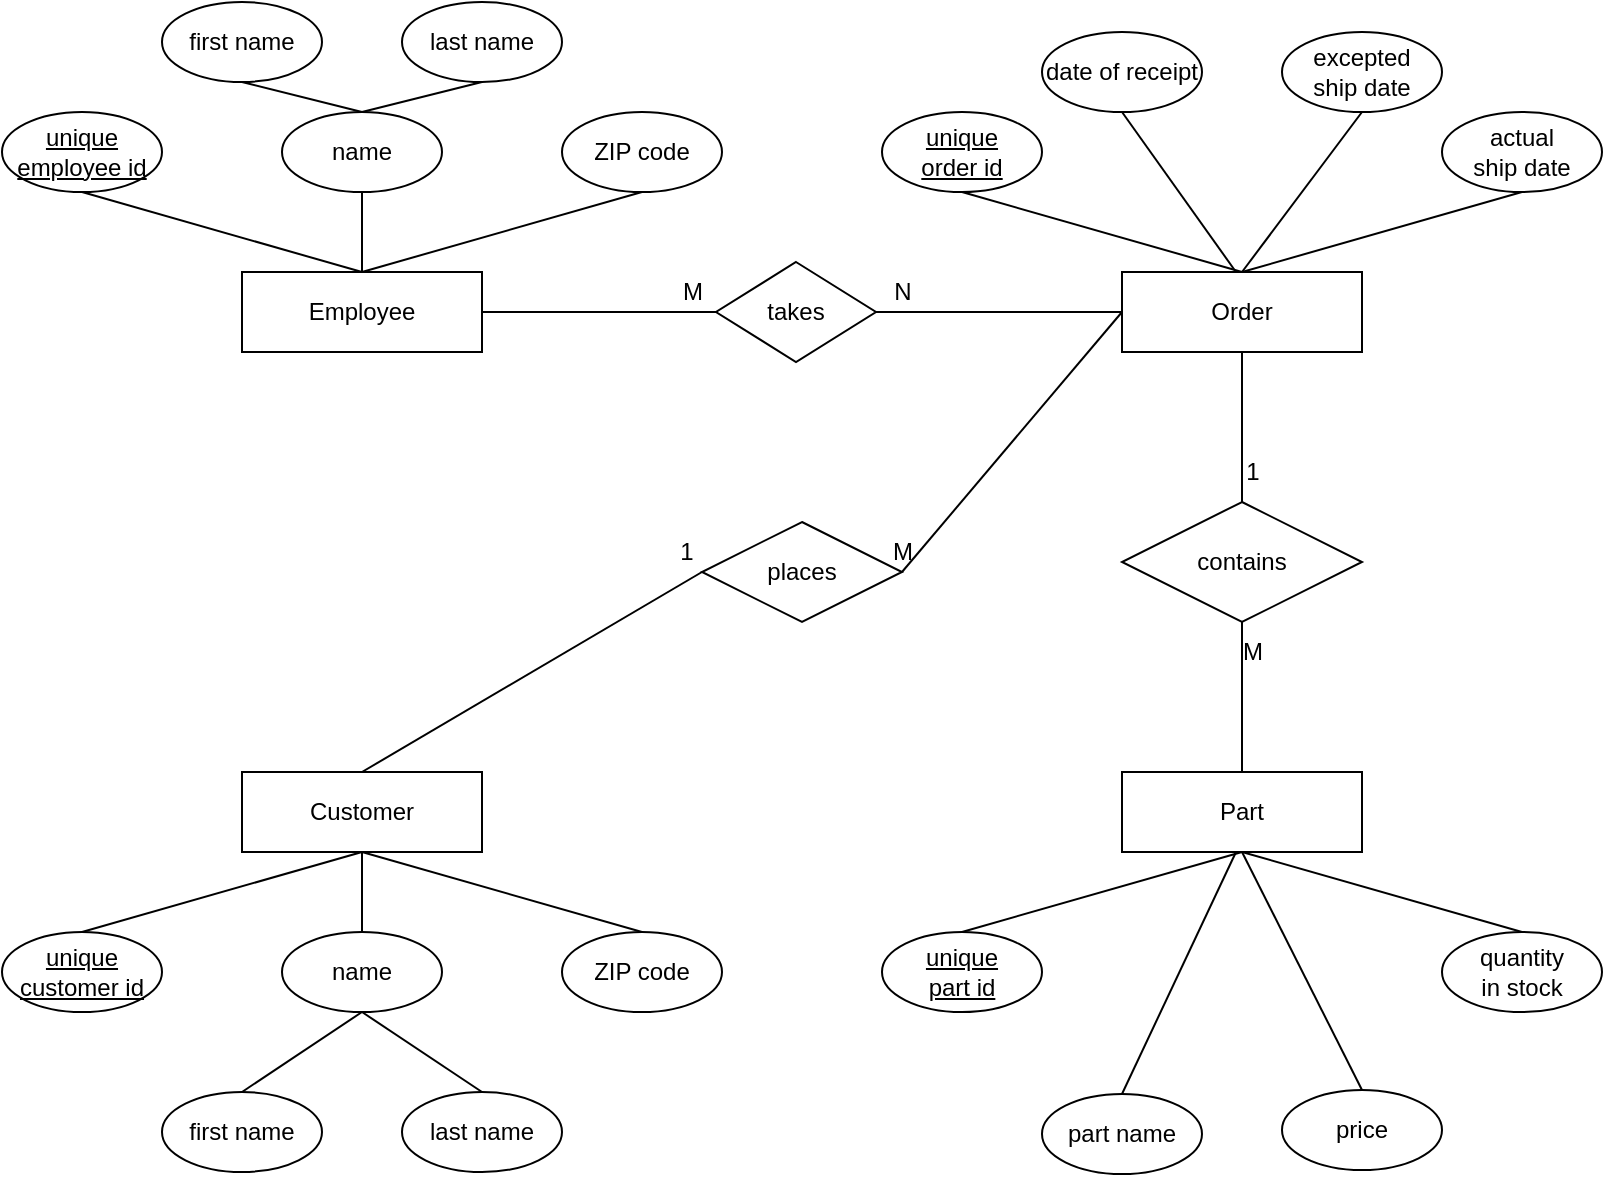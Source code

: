 <mxfile version="20.3.6" type="github">
  <diagram id="R2lEEEUBdFMjLlhIrx00" name="Page-1">
    <mxGraphModel dx="1385" dy="662" grid="1" gridSize="10" guides="1" tooltips="1" connect="1" arrows="1" fold="1" page="1" pageScale="1" pageWidth="850" pageHeight="1100" math="0" shadow="0" extFonts="Permanent Marker^https://fonts.googleapis.com/css?family=Permanent+Marker">
      <root>
        <mxCell id="0" />
        <mxCell id="1" parent="0" />
        <mxCell id="RF46ALNrW0UuLXFVp8Kt-1" value="Employee" style="whiteSpace=wrap;html=1;align=center;" vertex="1" parent="1">
          <mxGeometry x="145" y="315" width="120" height="40" as="geometry" />
        </mxCell>
        <mxCell id="RF46ALNrW0UuLXFVp8Kt-2" value="Order" style="whiteSpace=wrap;html=1;align=center;" vertex="1" parent="1">
          <mxGeometry x="585" y="315" width="120" height="40" as="geometry" />
        </mxCell>
        <mxCell id="RF46ALNrW0UuLXFVp8Kt-3" value="Part" style="whiteSpace=wrap;html=1;align=center;" vertex="1" parent="1">
          <mxGeometry x="585" y="565" width="120" height="40" as="geometry" />
        </mxCell>
        <mxCell id="RF46ALNrW0UuLXFVp8Kt-4" value="Customer" style="whiteSpace=wrap;html=1;align=center;" vertex="1" parent="1">
          <mxGeometry x="145" y="565" width="120" height="40" as="geometry" />
        </mxCell>
        <mxCell id="RF46ALNrW0UuLXFVp8Kt-6" value="&lt;u&gt;unique employee id&lt;/u&gt;" style="ellipse;whiteSpace=wrap;html=1;align=center;" vertex="1" parent="1">
          <mxGeometry x="25" y="235" width="80" height="40" as="geometry" />
        </mxCell>
        <mxCell id="RF46ALNrW0UuLXFVp8Kt-7" value="first name" style="ellipse;whiteSpace=wrap;html=1;align=center;" vertex="1" parent="1">
          <mxGeometry x="105" y="180" width="80" height="40" as="geometry" />
        </mxCell>
        <mxCell id="RF46ALNrW0UuLXFVp8Kt-8" value="last name" style="ellipse;whiteSpace=wrap;html=1;align=center;" vertex="1" parent="1">
          <mxGeometry x="225" y="180" width="80" height="40" as="geometry" />
        </mxCell>
        <mxCell id="RF46ALNrW0UuLXFVp8Kt-9" value="ZIP code" style="ellipse;whiteSpace=wrap;html=1;align=center;" vertex="1" parent="1">
          <mxGeometry x="305" y="235" width="80" height="40" as="geometry" />
        </mxCell>
        <mxCell id="RF46ALNrW0UuLXFVp8Kt-10" value="name" style="ellipse;whiteSpace=wrap;html=1;align=center;" vertex="1" parent="1">
          <mxGeometry x="165" y="235" width="80" height="40" as="geometry" />
        </mxCell>
        <mxCell id="RF46ALNrW0UuLXFVp8Kt-21" value="" style="endArrow=none;html=1;rounded=0;entryX=0.5;entryY=0;entryDx=0;entryDy=0;exitX=0.5;exitY=1;exitDx=0;exitDy=0;" edge="1" parent="1" source="RF46ALNrW0UuLXFVp8Kt-6" target="RF46ALNrW0UuLXFVp8Kt-1">
          <mxGeometry width="50" height="50" relative="1" as="geometry">
            <mxPoint x="65" y="150" as="sourcePoint" />
            <mxPoint x="205" y="110" as="targetPoint" />
          </mxGeometry>
        </mxCell>
        <mxCell id="RF46ALNrW0UuLXFVp8Kt-22" value="" style="endArrow=none;html=1;rounded=0;exitX=0.5;exitY=1;exitDx=0;exitDy=0;" edge="1" parent="1" source="RF46ALNrW0UuLXFVp8Kt-10">
          <mxGeometry width="50" height="50" relative="1" as="geometry">
            <mxPoint x="205" y="150" as="sourcePoint" />
            <mxPoint x="205" y="315" as="targetPoint" />
          </mxGeometry>
        </mxCell>
        <mxCell id="RF46ALNrW0UuLXFVp8Kt-23" value="" style="endArrow=none;html=1;rounded=0;entryX=0.5;entryY=0;entryDx=0;entryDy=0;exitX=0.5;exitY=1;exitDx=0;exitDy=0;" edge="1" parent="1" source="RF46ALNrW0UuLXFVp8Kt-9" target="RF46ALNrW0UuLXFVp8Kt-1">
          <mxGeometry width="50" height="50" relative="1" as="geometry">
            <mxPoint x="345" y="150" as="sourcePoint" />
            <mxPoint x="205" y="110" as="targetPoint" />
          </mxGeometry>
        </mxCell>
        <mxCell id="RF46ALNrW0UuLXFVp8Kt-24" value="" style="endArrow=none;html=1;rounded=0;entryX=0.5;entryY=0;entryDx=0;entryDy=0;exitX=0.5;exitY=1;exitDx=0;exitDy=0;" edge="1" parent="1" source="RF46ALNrW0UuLXFVp8Kt-7" target="RF46ALNrW0UuLXFVp8Kt-10">
          <mxGeometry width="50" height="50" relative="1" as="geometry">
            <mxPoint x="145" y="315" as="sourcePoint" />
            <mxPoint x="195" y="265" as="targetPoint" />
          </mxGeometry>
        </mxCell>
        <mxCell id="RF46ALNrW0UuLXFVp8Kt-25" value="" style="endArrow=none;html=1;rounded=0;exitX=0.5;exitY=1;exitDx=0;exitDy=0;entryX=0.5;entryY=0;entryDx=0;entryDy=0;" edge="1" parent="1" source="RF46ALNrW0UuLXFVp8Kt-8" target="RF46ALNrW0UuLXFVp8Kt-10">
          <mxGeometry width="50" height="50" relative="1" as="geometry">
            <mxPoint x="355" y="315" as="sourcePoint" />
            <mxPoint x="205" y="275" as="targetPoint" />
          </mxGeometry>
        </mxCell>
        <mxCell id="RF46ALNrW0UuLXFVp8Kt-26" value="&lt;u&gt;unique&lt;br&gt;order id&lt;br&gt;&lt;/u&gt;" style="ellipse;whiteSpace=wrap;html=1;align=center;" vertex="1" parent="1">
          <mxGeometry x="465" y="235" width="80" height="40" as="geometry" />
        </mxCell>
        <mxCell id="RF46ALNrW0UuLXFVp8Kt-27" value="date of receipt" style="ellipse;whiteSpace=wrap;html=1;align=center;" vertex="1" parent="1">
          <mxGeometry x="545" y="195" width="80" height="40" as="geometry" />
        </mxCell>
        <mxCell id="RF46ALNrW0UuLXFVp8Kt-28" value="excepted&lt;br&gt;ship date" style="ellipse;whiteSpace=wrap;html=1;align=center;" vertex="1" parent="1">
          <mxGeometry x="665" y="195" width="80" height="40" as="geometry" />
        </mxCell>
        <mxCell id="RF46ALNrW0UuLXFVp8Kt-29" value="actual&lt;br&gt;ship date" style="ellipse;whiteSpace=wrap;html=1;align=center;" vertex="1" parent="1">
          <mxGeometry x="745" y="235" width="80" height="40" as="geometry" />
        </mxCell>
        <mxCell id="RF46ALNrW0UuLXFVp8Kt-31" value="" style="endArrow=none;html=1;rounded=0;exitX=0.5;exitY=1;exitDx=0;exitDy=0;" edge="1" parent="1" source="RF46ALNrW0UuLXFVp8Kt-26">
          <mxGeometry width="50" height="50" relative="1" as="geometry">
            <mxPoint x="505" y="171" as="sourcePoint" />
            <mxPoint x="645" y="315" as="targetPoint" />
          </mxGeometry>
        </mxCell>
        <mxCell id="RF46ALNrW0UuLXFVp8Kt-33" value="" style="endArrow=none;html=1;rounded=0;exitX=0.5;exitY=1;exitDx=0;exitDy=0;" edge="1" parent="1" source="RF46ALNrW0UuLXFVp8Kt-29">
          <mxGeometry width="50" height="50" relative="1" as="geometry">
            <mxPoint x="785" y="171" as="sourcePoint" />
            <mxPoint x="645" y="315" as="targetPoint" />
          </mxGeometry>
        </mxCell>
        <mxCell id="RF46ALNrW0UuLXFVp8Kt-36" value="" style="endArrow=none;html=1;rounded=0;exitX=0.5;exitY=1;exitDx=0;exitDy=0;" edge="1" parent="1" source="RF46ALNrW0UuLXFVp8Kt-27">
          <mxGeometry width="50" height="50" relative="1" as="geometry">
            <mxPoint x="592" y="181" as="sourcePoint" />
            <mxPoint x="642" y="315" as="targetPoint" />
          </mxGeometry>
        </mxCell>
        <mxCell id="RF46ALNrW0UuLXFVp8Kt-37" value="" style="endArrow=none;html=1;rounded=0;entryX=0.5;entryY=0;entryDx=0;entryDy=0;exitX=0.5;exitY=1;exitDx=0;exitDy=0;" edge="1" parent="1" source="RF46ALNrW0UuLXFVp8Kt-28" target="RF46ALNrW0UuLXFVp8Kt-2">
          <mxGeometry width="50" height="50" relative="1" as="geometry">
            <mxPoint x="705" y="251" as="sourcePoint" />
            <mxPoint x="645.0" y="131" as="targetPoint" />
          </mxGeometry>
        </mxCell>
        <mxCell id="RF46ALNrW0UuLXFVp8Kt-38" value="&lt;u&gt;unique customer id&lt;/u&gt;" style="ellipse;whiteSpace=wrap;html=1;align=center;" vertex="1" parent="1">
          <mxGeometry x="25" y="645" width="80" height="40" as="geometry" />
        </mxCell>
        <mxCell id="RF46ALNrW0UuLXFVp8Kt-39" value="first name" style="ellipse;whiteSpace=wrap;html=1;align=center;" vertex="1" parent="1">
          <mxGeometry x="105" y="725" width="80" height="40" as="geometry" />
        </mxCell>
        <mxCell id="RF46ALNrW0UuLXFVp8Kt-40" value="last name" style="ellipse;whiteSpace=wrap;html=1;align=center;" vertex="1" parent="1">
          <mxGeometry x="225" y="725" width="80" height="40" as="geometry" />
        </mxCell>
        <mxCell id="RF46ALNrW0UuLXFVp8Kt-41" value="ZIP code" style="ellipse;whiteSpace=wrap;html=1;align=center;" vertex="1" parent="1">
          <mxGeometry x="305" y="645" width="80" height="40" as="geometry" />
        </mxCell>
        <mxCell id="RF46ALNrW0UuLXFVp8Kt-42" value="name" style="ellipse;whiteSpace=wrap;html=1;align=center;" vertex="1" parent="1">
          <mxGeometry x="165" y="645" width="80" height="40" as="geometry" />
        </mxCell>
        <mxCell id="RF46ALNrW0UuLXFVp8Kt-43" value="" style="endArrow=none;html=1;rounded=0;entryX=0.5;entryY=1;entryDx=0;entryDy=0;" edge="1" parent="1">
          <mxGeometry width="50" height="50" relative="1" as="geometry">
            <mxPoint x="65" y="645" as="sourcePoint" />
            <mxPoint x="205" y="605" as="targetPoint" />
          </mxGeometry>
        </mxCell>
        <mxCell id="RF46ALNrW0UuLXFVp8Kt-44" value="" style="endArrow=none;html=1;rounded=0;entryX=0.5;entryY=1;entryDx=0;entryDy=0;" edge="1" parent="1">
          <mxGeometry width="50" height="50" relative="1" as="geometry">
            <mxPoint x="205" y="645" as="sourcePoint" />
            <mxPoint x="205" y="605" as="targetPoint" />
          </mxGeometry>
        </mxCell>
        <mxCell id="RF46ALNrW0UuLXFVp8Kt-45" value="" style="endArrow=none;html=1;rounded=0;" edge="1" parent="1">
          <mxGeometry width="50" height="50" relative="1" as="geometry">
            <mxPoint x="345.0" y="645" as="sourcePoint" />
            <mxPoint x="205" y="605" as="targetPoint" />
          </mxGeometry>
        </mxCell>
        <mxCell id="RF46ALNrW0UuLXFVp8Kt-46" value="" style="endArrow=none;html=1;rounded=0;entryX=0.5;entryY=1;entryDx=0;entryDy=0;" edge="1" parent="1" target="RF46ALNrW0UuLXFVp8Kt-42">
          <mxGeometry width="50" height="50" relative="1" as="geometry">
            <mxPoint x="145" y="725" as="sourcePoint" />
            <mxPoint x="195" y="675" as="targetPoint" />
          </mxGeometry>
        </mxCell>
        <mxCell id="RF46ALNrW0UuLXFVp8Kt-47" value="" style="endArrow=none;html=1;rounded=0;exitX=0.5;exitY=0;exitDx=0;exitDy=0;" edge="1" parent="1" source="RF46ALNrW0UuLXFVp8Kt-40">
          <mxGeometry width="50" height="50" relative="1" as="geometry">
            <mxPoint x="355" y="725" as="sourcePoint" />
            <mxPoint x="205" y="685" as="targetPoint" />
          </mxGeometry>
        </mxCell>
        <mxCell id="RF46ALNrW0UuLXFVp8Kt-48" value="&lt;u&gt;unique&lt;br&gt;part id&lt;/u&gt;" style="ellipse;whiteSpace=wrap;html=1;align=center;" vertex="1" parent="1">
          <mxGeometry x="465" y="645" width="80" height="40" as="geometry" />
        </mxCell>
        <mxCell id="RF46ALNrW0UuLXFVp8Kt-49" value="part name" style="ellipse;whiteSpace=wrap;html=1;align=center;" vertex="1" parent="1">
          <mxGeometry x="545" y="726" width="80" height="40" as="geometry" />
        </mxCell>
        <mxCell id="RF46ALNrW0UuLXFVp8Kt-50" value="price" style="ellipse;whiteSpace=wrap;html=1;align=center;" vertex="1" parent="1">
          <mxGeometry x="665" y="724" width="80" height="40" as="geometry" />
        </mxCell>
        <mxCell id="RF46ALNrW0UuLXFVp8Kt-51" value="quantity&lt;br&gt;in stock" style="ellipse;whiteSpace=wrap;html=1;align=center;" vertex="1" parent="1">
          <mxGeometry x="745" y="645" width="80" height="40" as="geometry" />
        </mxCell>
        <mxCell id="RF46ALNrW0UuLXFVp8Kt-52" value="" style="endArrow=none;html=1;rounded=0;entryX=0.5;entryY=1;entryDx=0;entryDy=0;" edge="1" parent="1">
          <mxGeometry width="50" height="50" relative="1" as="geometry">
            <mxPoint x="505.0" y="645" as="sourcePoint" />
            <mxPoint x="645.0" y="605" as="targetPoint" />
          </mxGeometry>
        </mxCell>
        <mxCell id="RF46ALNrW0UuLXFVp8Kt-53" value="" style="endArrow=none;html=1;rounded=0;" edge="1" parent="1">
          <mxGeometry width="50" height="50" relative="1" as="geometry">
            <mxPoint x="785.0" y="645" as="sourcePoint" />
            <mxPoint x="645.0" y="605" as="targetPoint" />
          </mxGeometry>
        </mxCell>
        <mxCell id="RF46ALNrW0UuLXFVp8Kt-54" value="" style="endArrow=none;html=1;rounded=0;exitX=0.5;exitY=0;exitDx=0;exitDy=0;" edge="1" parent="1" source="RF46ALNrW0UuLXFVp8Kt-49">
          <mxGeometry width="50" height="50" relative="1" as="geometry">
            <mxPoint x="592" y="655" as="sourcePoint" />
            <mxPoint x="642" y="605" as="targetPoint" />
          </mxGeometry>
        </mxCell>
        <mxCell id="RF46ALNrW0UuLXFVp8Kt-55" value="" style="endArrow=none;html=1;rounded=0;entryX=0.5;entryY=1;entryDx=0;entryDy=0;exitX=0.5;exitY=0;exitDx=0;exitDy=0;" edge="1" parent="1" source="RF46ALNrW0UuLXFVp8Kt-50">
          <mxGeometry width="50" height="50" relative="1" as="geometry">
            <mxPoint x="705" y="725" as="sourcePoint" />
            <mxPoint x="645.0" y="605" as="targetPoint" />
          </mxGeometry>
        </mxCell>
        <mxCell id="RF46ALNrW0UuLXFVp8Kt-56" value="contains" style="shape=rhombus;perimeter=rhombusPerimeter;whiteSpace=wrap;html=1;align=center;" vertex="1" parent="1">
          <mxGeometry x="585" y="430" width="120" height="60" as="geometry" />
        </mxCell>
        <mxCell id="RF46ALNrW0UuLXFVp8Kt-57" value="takes" style="shape=rhombus;perimeter=rhombusPerimeter;whiteSpace=wrap;html=1;align=center;" vertex="1" parent="1">
          <mxGeometry x="382" y="310" width="80" height="50" as="geometry" />
        </mxCell>
        <mxCell id="RF46ALNrW0UuLXFVp8Kt-58" value="places" style="shape=rhombus;perimeter=rhombusPerimeter;whiteSpace=wrap;html=1;align=center;" vertex="1" parent="1">
          <mxGeometry x="375" y="440" width="100" height="50" as="geometry" />
        </mxCell>
        <mxCell id="RF46ALNrW0UuLXFVp8Kt-59" value="" style="endArrow=none;html=1;rounded=0;exitX=1;exitY=0.5;exitDx=0;exitDy=0;entryX=0;entryY=0.5;entryDx=0;entryDy=0;" edge="1" parent="1" source="RF46ALNrW0UuLXFVp8Kt-1" target="RF46ALNrW0UuLXFVp8Kt-57">
          <mxGeometry width="50" height="50" relative="1" as="geometry">
            <mxPoint x="412" y="435" as="sourcePoint" />
            <mxPoint x="462" y="385" as="targetPoint" />
          </mxGeometry>
        </mxCell>
        <mxCell id="RF46ALNrW0UuLXFVp8Kt-60" value="" style="endArrow=none;html=1;rounded=0;entryX=0;entryY=0.5;entryDx=0;entryDy=0;exitX=1;exitY=0.5;exitDx=0;exitDy=0;" edge="1" parent="1" source="RF46ALNrW0UuLXFVp8Kt-57" target="RF46ALNrW0UuLXFVp8Kt-2">
          <mxGeometry width="50" height="50" relative="1" as="geometry">
            <mxPoint x="412" y="435" as="sourcePoint" />
            <mxPoint x="462" y="385" as="targetPoint" />
          </mxGeometry>
        </mxCell>
        <mxCell id="RF46ALNrW0UuLXFVp8Kt-61" value="" style="endArrow=none;html=1;rounded=0;entryX=0;entryY=0.5;entryDx=0;entryDy=0;exitX=1;exitY=0.5;exitDx=0;exitDy=0;" edge="1" parent="1" source="RF46ALNrW0UuLXFVp8Kt-58" target="RF46ALNrW0UuLXFVp8Kt-2">
          <mxGeometry width="50" height="50" relative="1" as="geometry">
            <mxPoint x="412" y="595" as="sourcePoint" />
            <mxPoint x="462" y="545" as="targetPoint" />
          </mxGeometry>
        </mxCell>
        <mxCell id="RF46ALNrW0UuLXFVp8Kt-62" value="" style="endArrow=none;html=1;rounded=0;exitX=0.5;exitY=0;exitDx=0;exitDy=0;entryX=0;entryY=0.5;entryDx=0;entryDy=0;" edge="1" parent="1" source="RF46ALNrW0UuLXFVp8Kt-4" target="RF46ALNrW0UuLXFVp8Kt-58">
          <mxGeometry width="50" height="50" relative="1" as="geometry">
            <mxPoint x="412" y="595" as="sourcePoint" />
            <mxPoint x="462" y="545" as="targetPoint" />
          </mxGeometry>
        </mxCell>
        <mxCell id="RF46ALNrW0UuLXFVp8Kt-63" value="" style="endArrow=none;html=1;rounded=0;entryX=0.5;entryY=1;entryDx=0;entryDy=0;exitX=0.5;exitY=0;exitDx=0;exitDy=0;" edge="1" parent="1" source="RF46ALNrW0UuLXFVp8Kt-56" target="RF46ALNrW0UuLXFVp8Kt-2">
          <mxGeometry width="50" height="50" relative="1" as="geometry">
            <mxPoint x="412" y="595" as="sourcePoint" />
            <mxPoint x="462" y="545" as="targetPoint" />
          </mxGeometry>
        </mxCell>
        <mxCell id="RF46ALNrW0UuLXFVp8Kt-64" value="" style="endArrow=none;html=1;rounded=0;entryX=0.5;entryY=1;entryDx=0;entryDy=0;exitX=0.5;exitY=0;exitDx=0;exitDy=0;" edge="1" parent="1" source="RF46ALNrW0UuLXFVp8Kt-3" target="RF46ALNrW0UuLXFVp8Kt-56">
          <mxGeometry width="50" height="50" relative="1" as="geometry">
            <mxPoint x="412" y="595" as="sourcePoint" />
            <mxPoint x="462" y="545" as="targetPoint" />
          </mxGeometry>
        </mxCell>
        <mxCell id="RF46ALNrW0UuLXFVp8Kt-65" value="1" style="text;html=1;align=center;verticalAlign=middle;resizable=0;points=[];autosize=1;strokeColor=none;fillColor=none;" vertex="1" parent="1">
          <mxGeometry x="352" y="440" width="30" height="30" as="geometry" />
        </mxCell>
        <mxCell id="RF46ALNrW0UuLXFVp8Kt-66" value="M" style="text;html=1;align=center;verticalAlign=middle;resizable=0;points=[];autosize=1;strokeColor=none;fillColor=none;" vertex="1" parent="1">
          <mxGeometry x="460" y="440" width="30" height="30" as="geometry" />
        </mxCell>
        <mxCell id="RF46ALNrW0UuLXFVp8Kt-69" value="1" style="text;html=1;align=center;verticalAlign=middle;resizable=0;points=[];autosize=1;strokeColor=none;fillColor=none;" vertex="1" parent="1">
          <mxGeometry x="635" y="400" width="30" height="30" as="geometry" />
        </mxCell>
        <mxCell id="RF46ALNrW0UuLXFVp8Kt-70" value="M" style="text;html=1;align=center;verticalAlign=middle;resizable=0;points=[];autosize=1;strokeColor=none;fillColor=none;" vertex="1" parent="1">
          <mxGeometry x="635" y="490" width="30" height="30" as="geometry" />
        </mxCell>
        <mxCell id="RF46ALNrW0UuLXFVp8Kt-71" value="N" style="text;html=1;align=center;verticalAlign=middle;resizable=0;points=[];autosize=1;strokeColor=none;fillColor=none;" vertex="1" parent="1">
          <mxGeometry x="460" y="310" width="30" height="30" as="geometry" />
        </mxCell>
        <mxCell id="RF46ALNrW0UuLXFVp8Kt-72" value="M" style="text;html=1;align=center;verticalAlign=middle;resizable=0;points=[];autosize=1;strokeColor=none;fillColor=none;" vertex="1" parent="1">
          <mxGeometry x="355" y="310" width="30" height="30" as="geometry" />
        </mxCell>
      </root>
    </mxGraphModel>
  </diagram>
</mxfile>
